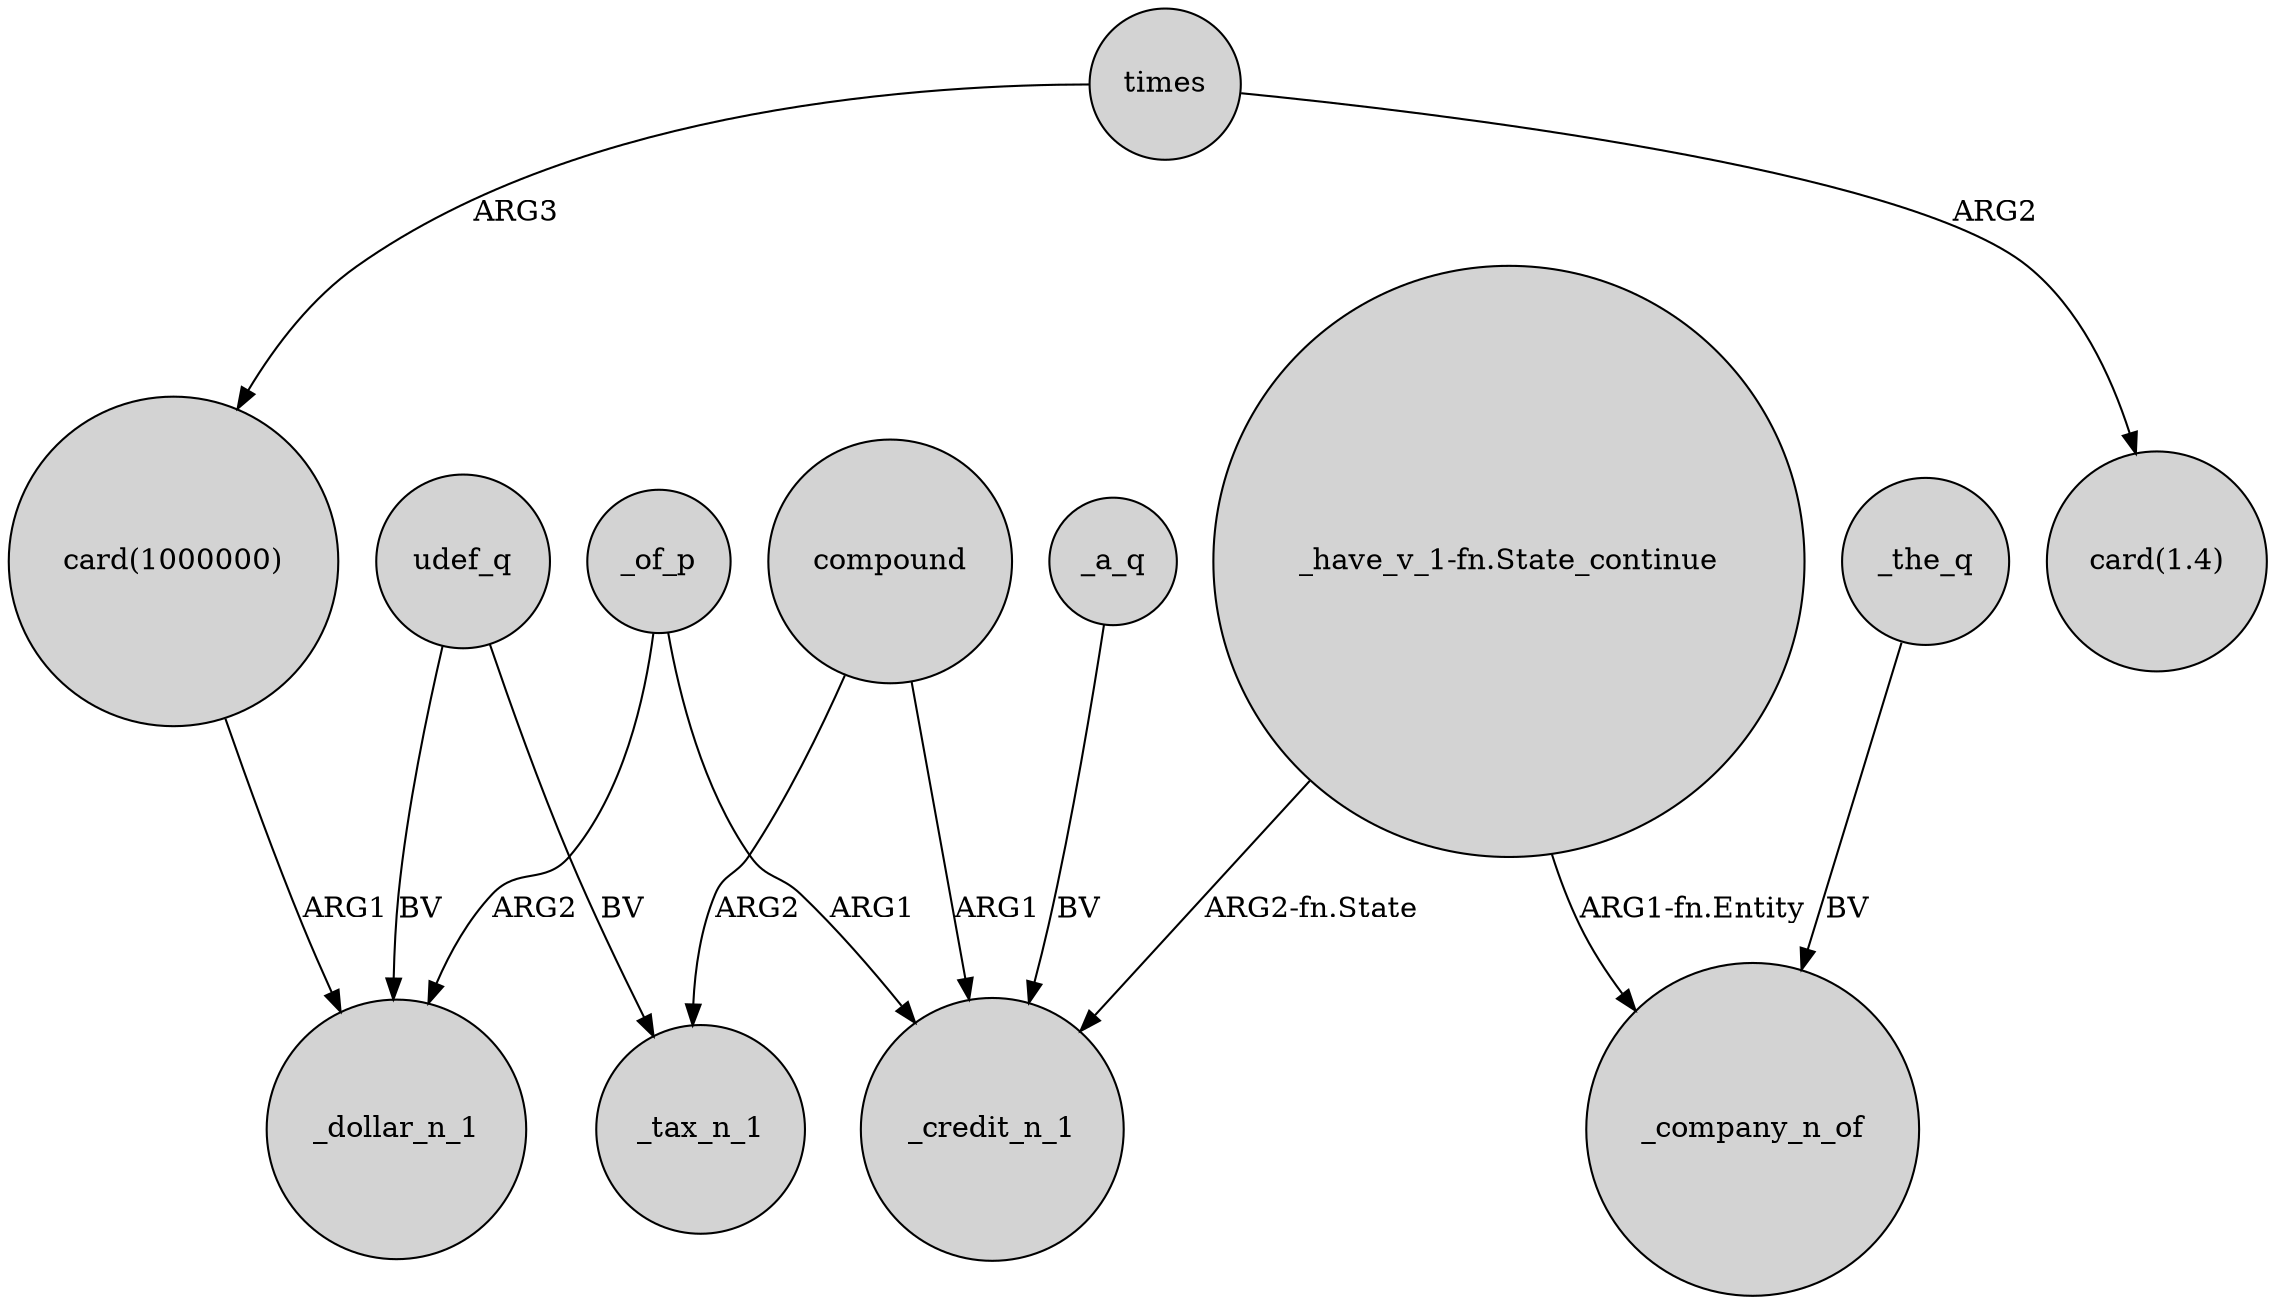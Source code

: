 digraph {
	node [shape=circle style=filled]
	times -> "card(1000000)" [label=ARG3]
	_of_p -> _credit_n_1 [label=ARG1]
	"_have_v_1-fn.State_continue" -> _credit_n_1 [label="ARG2-fn.State"]
	compound -> _credit_n_1 [label=ARG1]
	_of_p -> _dollar_n_1 [label=ARG2]
	compound -> _tax_n_1 [label=ARG2]
	udef_q -> _dollar_n_1 [label=BV]
	times -> "card(1.4)" [label=ARG2]
	"card(1000000)" -> _dollar_n_1 [label=ARG1]
	_the_q -> _company_n_of [label=BV]
	_a_q -> _credit_n_1 [label=BV]
	"_have_v_1-fn.State_continue" -> _company_n_of [label="ARG1-fn.Entity"]
	udef_q -> _tax_n_1 [label=BV]
}
